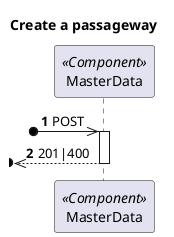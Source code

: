 @startuml
'https://plantuml.com/sequence-diagram

autonumber
skinparam packageStyle rect

title Create a passageway

participant "MasterData" as MD <<Component>>

?o->> MD : POST

activate MD
?o<<-- MD : 201|400
deactivate MD


@enduml
